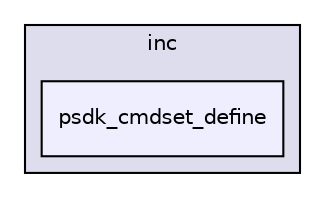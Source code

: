 digraph "psdk_upper/inc/psdk_cmdset_define" {
  compound=true
  node [ fontsize="10", fontname="Helvetica"];
  edge [ labelfontsize="10", labelfontname="Helvetica"];
  subgraph clusterdir_ef5885ffc3b724c2b47313c12d9ea2f4 {
    graph [ bgcolor="#ddddee", pencolor="black", label="inc" fontname="Helvetica", fontsize="10", URL="dir_ef5885ffc3b724c2b47313c12d9ea2f4.html"]
  dir_146b2bf39b064ad79f6a7c2efa1d0b1b [shape=box, label="psdk_cmdset_define", style="filled", fillcolor="#eeeeff", pencolor="black", URL="dir_146b2bf39b064ad79f6a7c2efa1d0b1b.html"];
  }
}
